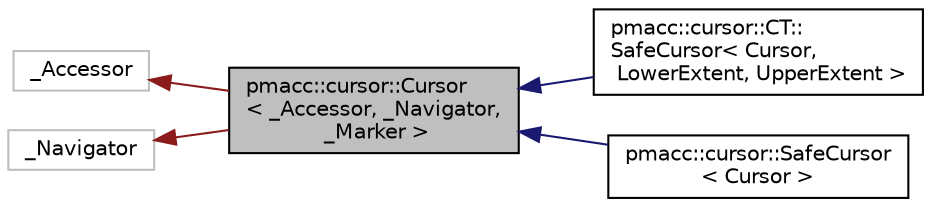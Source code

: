 digraph "pmacc::cursor::Cursor&lt; _Accessor, _Navigator, _Marker &gt;"
{
 // LATEX_PDF_SIZE
  edge [fontname="Helvetica",fontsize="10",labelfontname="Helvetica",labelfontsize="10"];
  node [fontname="Helvetica",fontsize="10",shape=record];
  rankdir="LR";
  Node1 [label="pmacc::cursor::Cursor\l\< _Accessor, _Navigator,\l _Marker \>",height=0.2,width=0.4,color="black", fillcolor="grey75", style="filled", fontcolor="black",tooltip="A cursor is used to access a single datum and to jump to another one."];
  Node2 -> Node1 [dir="back",color="firebrick4",fontsize="10",style="solid",fontname="Helvetica"];
  Node2 [label="_Accessor",height=0.2,width=0.4,color="grey75", fillcolor="white", style="filled",tooltip=" "];
  Node3 -> Node1 [dir="back",color="firebrick4",fontsize="10",style="solid",fontname="Helvetica"];
  Node3 [label="_Navigator",height=0.2,width=0.4,color="grey75", fillcolor="white", style="filled",tooltip=" "];
  Node1 -> Node4 [dir="back",color="midnightblue",fontsize="10",style="solid",fontname="Helvetica"];
  Node4 [label="pmacc::cursor::CT::\lSafeCursor\< Cursor,\l LowerExtent, UpperExtent \>",height=0.2,width=0.4,color="black", fillcolor="white", style="filled",URL="$classpmacc_1_1cursor_1_1_c_t_1_1_safe_cursor.html",tooltip="Compile-time version of cursor::SafeCursor where LowerExtent and UpperExtent are compile-time vectors..."];
  Node1 -> Node5 [dir="back",color="midnightblue",fontsize="10",style="solid",fontname="Helvetica"];
  Node5 [label="pmacc::cursor::SafeCursor\l\< Cursor \>",height=0.2,width=0.4,color="black", fillcolor="white", style="filled",URL="$classpmacc_1_1cursor_1_1_safe_cursor.html",tooltip="A SafeCursor is like a cursor, except that it checks its validity before each access."];
}
